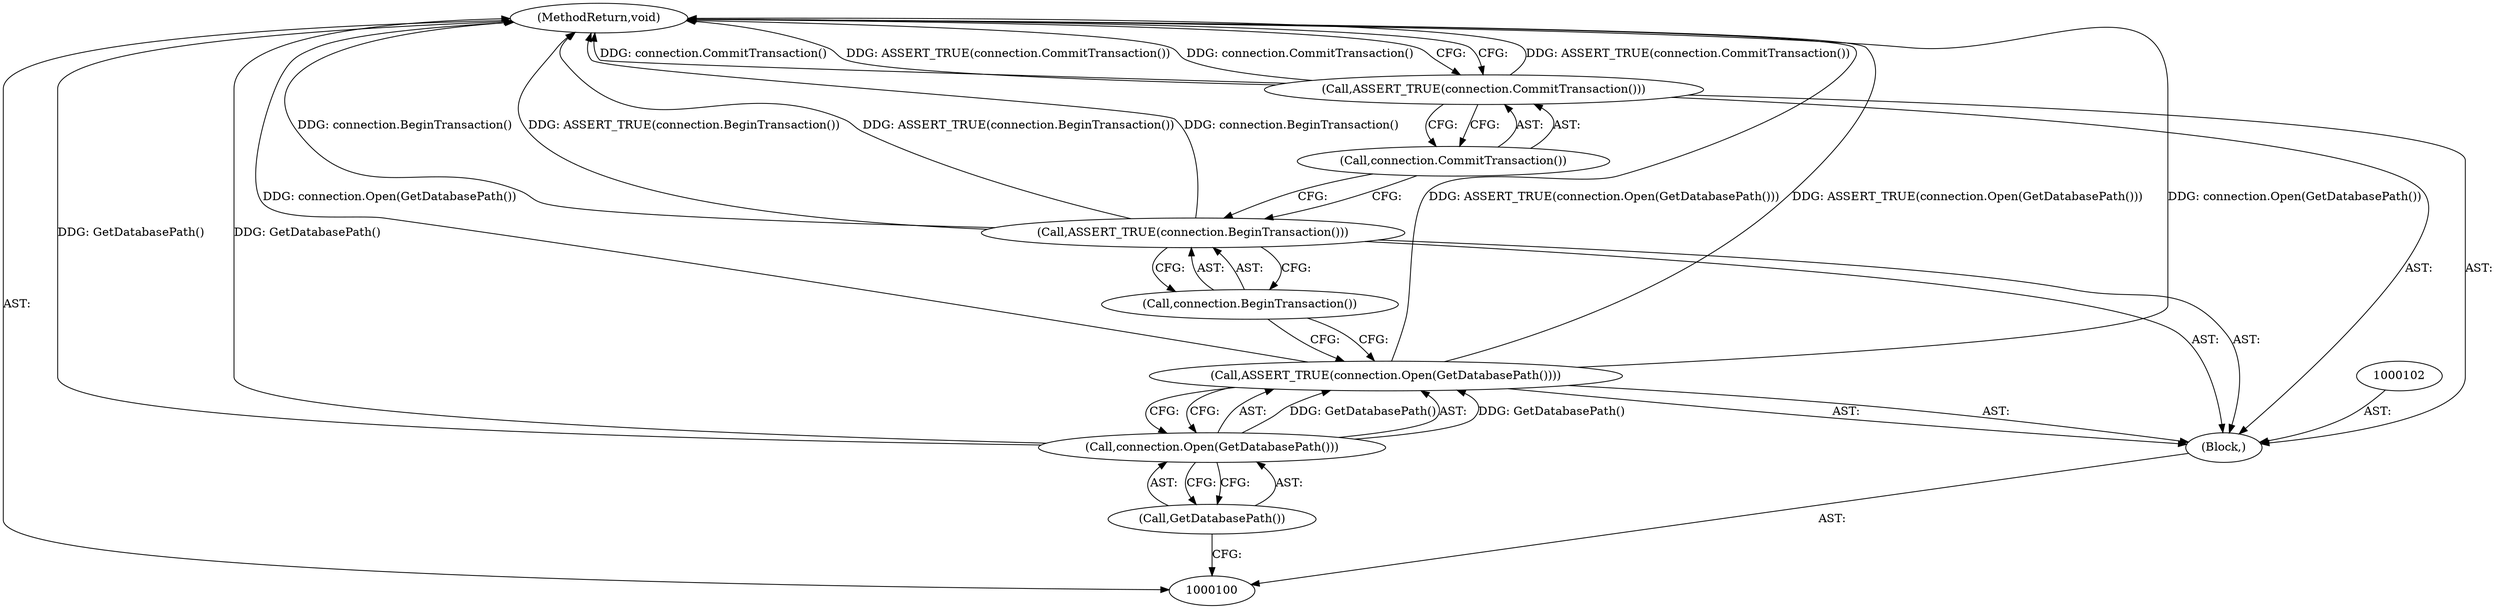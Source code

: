 digraph "1_Chrome_19190765882e272a6a2162c89acdb29110f7e3cf_39" {
"1000110" [label="(MethodReturn,void)"];
"1000101" [label="(Block,)"];
"1000104" [label="(Call,connection.Open(GetDatabasePath()))"];
"1000103" [label="(Call,ASSERT_TRUE(connection.Open(GetDatabasePath())))"];
"1000105" [label="(Call,GetDatabasePath())"];
"1000107" [label="(Call,connection.BeginTransaction())"];
"1000106" [label="(Call,ASSERT_TRUE(connection.BeginTransaction()))"];
"1000109" [label="(Call,connection.CommitTransaction())"];
"1000108" [label="(Call,ASSERT_TRUE(connection.CommitTransaction()))"];
"1000110" -> "1000100"  [label="AST: "];
"1000110" -> "1000108"  [label="CFG: "];
"1000108" -> "1000110"  [label="DDG: ASSERT_TRUE(connection.CommitTransaction())"];
"1000108" -> "1000110"  [label="DDG: connection.CommitTransaction()"];
"1000106" -> "1000110"  [label="DDG: connection.BeginTransaction()"];
"1000106" -> "1000110"  [label="DDG: ASSERT_TRUE(connection.BeginTransaction())"];
"1000103" -> "1000110"  [label="DDG: connection.Open(GetDatabasePath())"];
"1000103" -> "1000110"  [label="DDG: ASSERT_TRUE(connection.Open(GetDatabasePath()))"];
"1000104" -> "1000110"  [label="DDG: GetDatabasePath()"];
"1000101" -> "1000100"  [label="AST: "];
"1000102" -> "1000101"  [label="AST: "];
"1000103" -> "1000101"  [label="AST: "];
"1000106" -> "1000101"  [label="AST: "];
"1000108" -> "1000101"  [label="AST: "];
"1000104" -> "1000103"  [label="AST: "];
"1000104" -> "1000105"  [label="CFG: "];
"1000105" -> "1000104"  [label="AST: "];
"1000103" -> "1000104"  [label="CFG: "];
"1000104" -> "1000110"  [label="DDG: GetDatabasePath()"];
"1000104" -> "1000103"  [label="DDG: GetDatabasePath()"];
"1000103" -> "1000101"  [label="AST: "];
"1000103" -> "1000104"  [label="CFG: "];
"1000104" -> "1000103"  [label="AST: "];
"1000107" -> "1000103"  [label="CFG: "];
"1000103" -> "1000110"  [label="DDG: connection.Open(GetDatabasePath())"];
"1000103" -> "1000110"  [label="DDG: ASSERT_TRUE(connection.Open(GetDatabasePath()))"];
"1000104" -> "1000103"  [label="DDG: GetDatabasePath()"];
"1000105" -> "1000104"  [label="AST: "];
"1000105" -> "1000100"  [label="CFG: "];
"1000104" -> "1000105"  [label="CFG: "];
"1000107" -> "1000106"  [label="AST: "];
"1000107" -> "1000103"  [label="CFG: "];
"1000106" -> "1000107"  [label="CFG: "];
"1000106" -> "1000101"  [label="AST: "];
"1000106" -> "1000107"  [label="CFG: "];
"1000107" -> "1000106"  [label="AST: "];
"1000109" -> "1000106"  [label="CFG: "];
"1000106" -> "1000110"  [label="DDG: connection.BeginTransaction()"];
"1000106" -> "1000110"  [label="DDG: ASSERT_TRUE(connection.BeginTransaction())"];
"1000109" -> "1000108"  [label="AST: "];
"1000109" -> "1000106"  [label="CFG: "];
"1000108" -> "1000109"  [label="CFG: "];
"1000108" -> "1000101"  [label="AST: "];
"1000108" -> "1000109"  [label="CFG: "];
"1000109" -> "1000108"  [label="AST: "];
"1000110" -> "1000108"  [label="CFG: "];
"1000108" -> "1000110"  [label="DDG: ASSERT_TRUE(connection.CommitTransaction())"];
"1000108" -> "1000110"  [label="DDG: connection.CommitTransaction()"];
}
